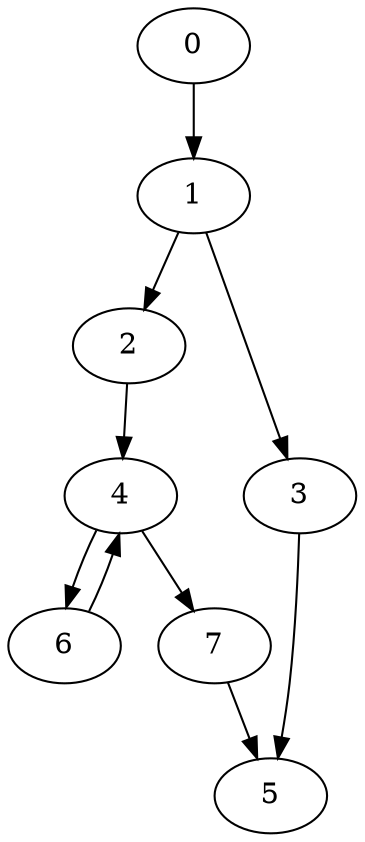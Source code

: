 digraph "nested while case" {
  0 -> 1;
  1 -> 2;
  1 -> 3;
  2 -> 4;
  3 -> 5;
  4 -> 6;
  4 -> 7;
  6 -> 4;
  7 -> 5;
}
